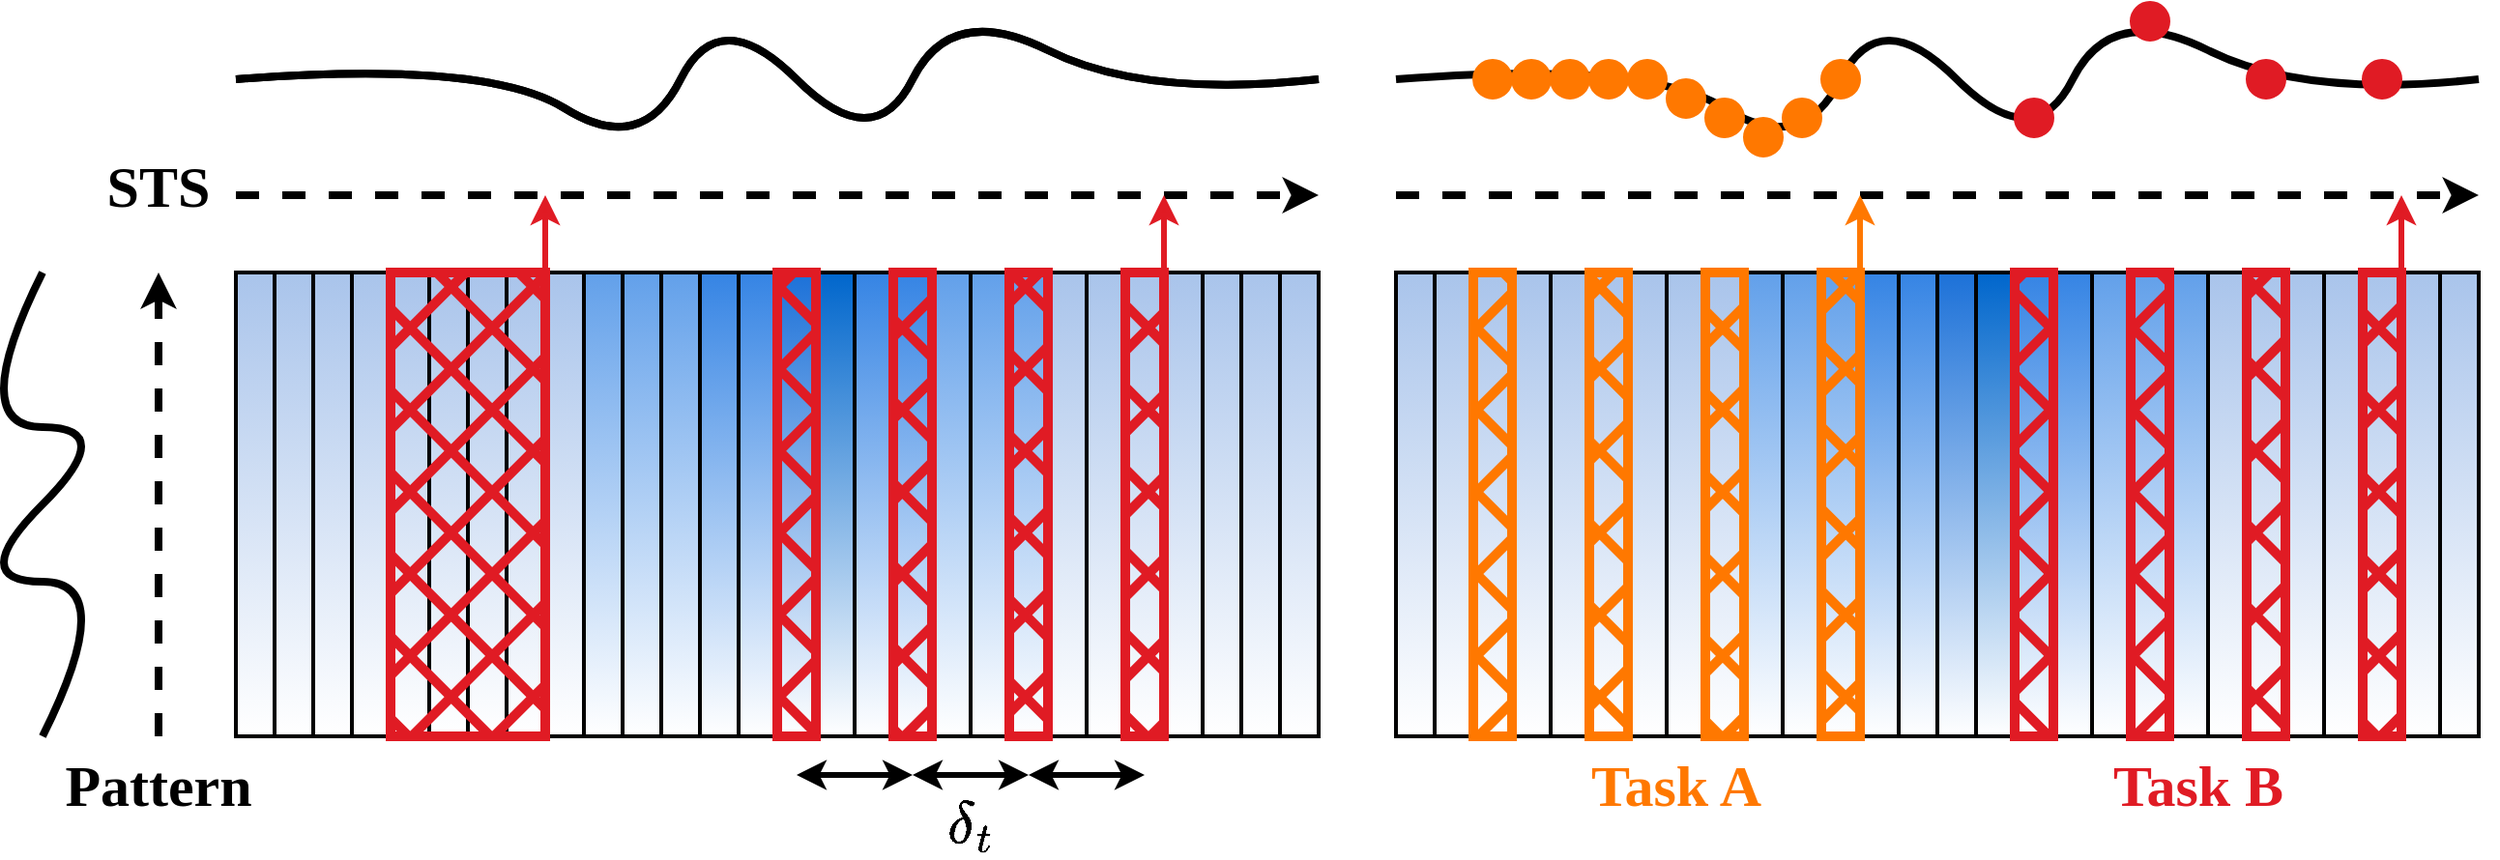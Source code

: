 <mxfile version="21.7.5" type="device">
  <diagram name="Page-1" id="MR886Cy3C2vmONpptm1g">
    <mxGraphModel dx="1434" dy="795" grid="1" gridSize="10" guides="1" tooltips="1" connect="1" arrows="1" fold="1" page="1" pageScale="1" pageWidth="850" pageHeight="1100" math="1" shadow="0">
      <root>
        <mxCell id="0" />
        <mxCell id="1" parent="0" />
        <mxCell id="sYHBdy-JRNSl79XV3VcK-65" value="" style="curved=1;endArrow=none;html=1;rounded=0;endFill=0;strokeWidth=4;movable=1;resizable=1;rotatable=1;deletable=1;editable=1;locked=0;connectable=1;" edge="1" parent="1">
          <mxGeometry width="50" height="50" relative="1" as="geometry">
            <mxPoint x="760" y="280" as="sourcePoint" />
            <mxPoint x="1320" y="280" as="targetPoint" />
            <Array as="points">
              <mxPoint x="890" y="270" />
              <mxPoint x="970" y="320" />
              <mxPoint x="1010" y="240" />
              <mxPoint x="1090" y="320" />
              <mxPoint x="1130" y="240" />
              <mxPoint x="1230" y="290" />
            </Array>
          </mxGeometry>
        </mxCell>
        <mxCell id="-HJEB60_RRp2c4dYzQ01-13" value="" style="endArrow=classic;html=1;rounded=0;strokeWidth=4;dashed=1;" parent="1" edge="1">
          <mxGeometry width="50" height="50" relative="1" as="geometry">
            <mxPoint x="160" y="340" as="sourcePoint" />
            <mxPoint x="720" y="340" as="targetPoint" />
          </mxGeometry>
        </mxCell>
        <mxCell id="-HJEB60_RRp2c4dYzQ01-14" value="&lt;font style=&quot;&quot;&gt;&lt;font style=&quot;font-size: 30px;&quot; face=&quot;Times New Roman&quot;&gt;&lt;b&gt;STS&lt;/b&gt;&lt;/font&gt;&lt;br&gt;&lt;/font&gt;" style="text;html=1;strokeColor=none;fillColor=none;align=center;verticalAlign=middle;whiteSpace=wrap;rounded=0;" parent="1" vertex="1">
          <mxGeometry x="90" y="320" width="60" height="30" as="geometry" />
        </mxCell>
        <mxCell id="-HJEB60_RRp2c4dYzQ01-60" value="" style="rounded=0;whiteSpace=wrap;html=1;fillColor=#0066CC;fontColor=#ffffff;strokeColor=#000000;gradientColor=#FFFFFF;strokeWidth=2;" parent="1" vertex="1">
          <mxGeometry x="460" y="380" width="20" height="240" as="geometry" />
        </mxCell>
        <mxCell id="-HJEB60_RRp2c4dYzQ01-77" value="&lt;font style=&quot;&quot;&gt;&lt;font face=&quot;Times New Roman&quot; style=&quot;font-size: 30px;&quot;&gt;&lt;b&gt;Pattern&lt;/b&gt;&lt;/font&gt;&lt;br&gt;&lt;/font&gt;" style="text;html=1;strokeColor=none;fillColor=none;align=center;verticalAlign=middle;whiteSpace=wrap;rounded=0;rotation=0;" parent="1" vertex="1">
          <mxGeometry x="90" y="630" width="60" height="30" as="geometry" />
        </mxCell>
        <mxCell id="Ikf6FC7bm7aYhZ_6xAEj-2" value="" style="rounded=0;whiteSpace=wrap;html=1;fillColor=#1c71d8;fontColor=#ffffff;strokeColor=#000000;gradientColor=#FFFFFF;strokeWidth=2;" parent="1" vertex="1">
          <mxGeometry x="440" y="380" width="20" height="240" as="geometry" />
        </mxCell>
        <mxCell id="Ikf6FC7bm7aYhZ_6xAEj-3" value="" style="rounded=0;whiteSpace=wrap;html=1;fillColor=#3584e4;fontColor=#ffffff;strokeColor=#000000;gradientColor=#FFFFFF;strokeWidth=2;" parent="1" vertex="1">
          <mxGeometry x="420" y="380" width="20" height="240" as="geometry" />
        </mxCell>
        <mxCell id="Ikf6FC7bm7aYhZ_6xAEj-6" value="" style="rounded=0;whiteSpace=wrap;html=1;fillColor=#3584e4;fontColor=#ffffff;strokeColor=#000000;gradientColor=#FFFFFF;strokeWidth=2;" parent="1" vertex="1">
          <mxGeometry x="400" y="380" width="20" height="240" as="geometry" />
        </mxCell>
        <mxCell id="Ikf6FC7bm7aYhZ_6xAEj-7" value="" style="rounded=0;whiteSpace=wrap;html=1;fillColor=#62a0ea;fontColor=#ffffff;strokeColor=#000000;gradientColor=#FFFFFF;strokeWidth=2;" parent="1" vertex="1">
          <mxGeometry x="380" y="380" width="20" height="240" as="geometry" />
        </mxCell>
        <mxCell id="Ikf6FC7bm7aYhZ_6xAEj-8" value="" style="rounded=0;whiteSpace=wrap;html=1;fillColor=#62a0ea;fontColor=#ffffff;strokeColor=#000000;gradientColor=#FFFFFF;strokeWidth=2;" parent="1" vertex="1">
          <mxGeometry x="360" y="380" width="20" height="240" as="geometry" />
        </mxCell>
        <mxCell id="Ikf6FC7bm7aYhZ_6xAEj-9" value="" style="rounded=0;whiteSpace=wrap;html=1;fillColor=#62a0ea;fontColor=#ffffff;strokeColor=#000000;gradientColor=#FFFFFF;strokeWidth=2;" parent="1" vertex="1">
          <mxGeometry x="340" y="380" width="20" height="240" as="geometry" />
        </mxCell>
        <mxCell id="Ikf6FC7bm7aYhZ_6xAEj-10" value="" style="rounded=0;whiteSpace=wrap;html=1;fillColor=#A9C4EB;fontColor=#ffffff;strokeColor=#000000;gradientColor=#FFFFFF;strokeWidth=2;" parent="1" vertex="1">
          <mxGeometry x="320" y="380" width="20" height="240" as="geometry" />
        </mxCell>
        <mxCell id="Ikf6FC7bm7aYhZ_6xAEj-11" value="" style="rounded=0;whiteSpace=wrap;html=1;fillColor=#A9C4EB;fontColor=#ffffff;strokeColor=#000000;gradientColor=#FFFFFF;strokeWidth=2;" parent="1" vertex="1">
          <mxGeometry x="300" y="380" width="20" height="240" as="geometry" />
        </mxCell>
        <mxCell id="Ikf6FC7bm7aYhZ_6xAEj-12" value="" style="rounded=0;whiteSpace=wrap;html=1;fillColor=#A9C4EB;fontColor=#ffffff;strokeColor=#000000;gradientColor=#FFFFFF;strokeWidth=2;" parent="1" vertex="1">
          <mxGeometry x="280" y="380" width="20" height="240" as="geometry" />
        </mxCell>
        <mxCell id="Ikf6FC7bm7aYhZ_6xAEj-13" value="" style="rounded=0;whiteSpace=wrap;html=1;fillColor=#A9C4EB;fontColor=#ffffff;strokeColor=#000000;gradientColor=#FFFFFF;strokeWidth=2;" parent="1" vertex="1">
          <mxGeometry x="260" y="380" width="20" height="240" as="geometry" />
        </mxCell>
        <mxCell id="Ikf6FC7bm7aYhZ_6xAEj-14" value="" style="rounded=0;whiteSpace=wrap;html=1;fillColor=#A9C4EB;fontColor=#ffffff;strokeColor=#000000;gradientColor=#FFFFFF;strokeWidth=2;" parent="1" vertex="1">
          <mxGeometry x="240" y="380" width="20" height="240" as="geometry" />
        </mxCell>
        <mxCell id="Ikf6FC7bm7aYhZ_6xAEj-15" value="" style="rounded=0;whiteSpace=wrap;html=1;fillColor=#A9C4EB;fontColor=#ffffff;strokeColor=#000000;gradientColor=#FFFFFF;strokeWidth=2;" parent="1" vertex="1">
          <mxGeometry x="220" y="380" width="20" height="240" as="geometry" />
        </mxCell>
        <mxCell id="Ikf6FC7bm7aYhZ_6xAEj-16" value="" style="rounded=0;whiteSpace=wrap;html=1;fillColor=#A9C4EB;fontColor=#ffffff;strokeColor=#000000;gradientColor=#FFFFFF;strokeWidth=2;" parent="1" vertex="1">
          <mxGeometry x="200" y="380" width="20" height="240" as="geometry" />
        </mxCell>
        <mxCell id="Ikf6FC7bm7aYhZ_6xAEj-17" value="" style="rounded=0;whiteSpace=wrap;html=1;fillColor=#A9C4EB;fontColor=#ffffff;strokeColor=#000000;gradientColor=#FFFFFF;strokeWidth=2;" parent="1" vertex="1">
          <mxGeometry x="180" y="380" width="20" height="240" as="geometry" />
        </mxCell>
        <mxCell id="Ikf6FC7bm7aYhZ_6xAEj-18" value="" style="rounded=0;whiteSpace=wrap;html=1;fillColor=#A9C4EB;fontColor=#ffffff;strokeColor=#000000;gradientColor=#FFFFFF;strokeWidth=2;" parent="1" vertex="1">
          <mxGeometry x="160" y="380" width="20" height="240" as="geometry" />
        </mxCell>
        <mxCell id="Ikf6FC7bm7aYhZ_6xAEj-21" value="" style="curved=1;endArrow=none;html=1;rounded=0;strokeWidth=4;endFill=0;" parent="1" edge="1">
          <mxGeometry width="50" height="50" relative="1" as="geometry">
            <mxPoint x="60" y="620" as="sourcePoint" />
            <mxPoint x="60" y="380" as="targetPoint" />
            <Array as="points">
              <mxPoint x="100" y="540" />
              <mxPoint x="20" y="540" />
              <mxPoint x="100" y="460" />
              <mxPoint x="20" y="460" />
            </Array>
          </mxGeometry>
        </mxCell>
        <mxCell id="Ikf6FC7bm7aYhZ_6xAEj-22" style="edgeStyle=orthogonalEdgeStyle;rounded=0;orthogonalLoop=1;jettySize=auto;html=1;exitX=0.5;exitY=1;exitDx=0;exitDy=0;" parent="1" source="-HJEB60_RRp2c4dYzQ01-77" target="-HJEB60_RRp2c4dYzQ01-77" edge="1">
          <mxGeometry relative="1" as="geometry" />
        </mxCell>
        <mxCell id="Ikf6FC7bm7aYhZ_6xAEj-24" value="" style="rounded=0;whiteSpace=wrap;html=1;fillColor=#3584e4;fontColor=#ffffff;strokeColor=#000000;gradientColor=#FFFFFF;strokeWidth=2;" parent="1" vertex="1">
          <mxGeometry x="480" y="380" width="20" height="240" as="geometry" />
        </mxCell>
        <mxCell id="Ikf6FC7bm7aYhZ_6xAEj-25" value="" style="rounded=0;whiteSpace=wrap;html=1;fillColor=#3584e4;fontColor=#ffffff;strokeColor=#000000;gradientColor=#FFFFFF;strokeWidth=2;" parent="1" vertex="1">
          <mxGeometry x="500" y="380" width="20" height="240" as="geometry" />
        </mxCell>
        <mxCell id="Ikf6FC7bm7aYhZ_6xAEj-26" value="" style="rounded=0;whiteSpace=wrap;html=1;fillColor=#62a0ea;fontColor=#ffffff;strokeColor=#000000;gradientColor=#FFFFFF;strokeWidth=2;" parent="1" vertex="1">
          <mxGeometry x="520" y="380" width="20" height="240" as="geometry" />
        </mxCell>
        <mxCell id="Ikf6FC7bm7aYhZ_6xAEj-27" value="" style="rounded=0;whiteSpace=wrap;html=1;fillColor=#62a0ea;fontColor=#ffffff;strokeColor=#000000;gradientColor=#FFFFFF;strokeWidth=2;" parent="1" vertex="1">
          <mxGeometry x="540" y="380" width="20" height="240" as="geometry" />
        </mxCell>
        <mxCell id="Ikf6FC7bm7aYhZ_6xAEj-28" value="" style="rounded=0;whiteSpace=wrap;html=1;fillColor=#62a0ea;fontColor=#ffffff;strokeColor=#000000;gradientColor=#FFFFFF;strokeWidth=2;" parent="1" vertex="1">
          <mxGeometry x="560" y="380" width="20" height="240" as="geometry" />
        </mxCell>
        <mxCell id="Ikf6FC7bm7aYhZ_6xAEj-29" value="" style="rounded=0;whiteSpace=wrap;html=1;fillColor=#A9C4EB;fontColor=#ffffff;strokeColor=#000000;gradientColor=#FFFFFF;strokeWidth=2;" parent="1" vertex="1">
          <mxGeometry x="580" y="380" width="20" height="240" as="geometry" />
        </mxCell>
        <mxCell id="Ikf6FC7bm7aYhZ_6xAEj-30" value="" style="rounded=0;whiteSpace=wrap;html=1;fillColor=#A9C4EB;fontColor=#ffffff;strokeColor=#000000;gradientColor=#FFFFFF;strokeWidth=2;" parent="1" vertex="1">
          <mxGeometry x="600" y="380" width="20" height="240" as="geometry" />
        </mxCell>
        <mxCell id="Ikf6FC7bm7aYhZ_6xAEj-31" value="" style="rounded=0;whiteSpace=wrap;html=1;fillColor=#A9C4EB;fontColor=#ffffff;strokeColor=#000000;gradientColor=#FFFFFF;strokeWidth=2;" parent="1" vertex="1">
          <mxGeometry x="620" y="380" width="20" height="240" as="geometry" />
        </mxCell>
        <mxCell id="Ikf6FC7bm7aYhZ_6xAEj-32" value="" style="rounded=0;whiteSpace=wrap;html=1;fillColor=#A9C4EB;fontColor=#ffffff;strokeColor=#000000;gradientColor=#FFFFFF;strokeWidth=2;" parent="1" vertex="1">
          <mxGeometry x="640" y="380" width="20" height="240" as="geometry" />
        </mxCell>
        <mxCell id="Ikf6FC7bm7aYhZ_6xAEj-33" value="" style="rounded=0;whiteSpace=wrap;html=1;fillColor=#A9C4EB;fontColor=#ffffff;strokeColor=#000000;gradientColor=#FFFFFF;strokeWidth=2;" parent="1" vertex="1">
          <mxGeometry x="660" y="380" width="20" height="240" as="geometry" />
        </mxCell>
        <mxCell id="Ikf6FC7bm7aYhZ_6xAEj-34" value="" style="rounded=0;whiteSpace=wrap;html=1;fillColor=#A9C4EB;fontColor=#ffffff;strokeColor=#000000;gradientColor=#FFFFFF;strokeWidth=2;" parent="1" vertex="1">
          <mxGeometry x="680" y="380" width="20" height="240" as="geometry" />
        </mxCell>
        <mxCell id="Ikf6FC7bm7aYhZ_6xAEj-35" value="" style="rounded=0;whiteSpace=wrap;html=1;fillColor=#A9C4EB;fontColor=#ffffff;strokeColor=#000000;gradientColor=#FFFFFF;strokeWidth=2;" parent="1" vertex="1">
          <mxGeometry x="700" y="380" width="20" height="240" as="geometry" />
        </mxCell>
        <mxCell id="Ikf6FC7bm7aYhZ_6xAEj-45" value="" style="curved=1;endArrow=none;html=1;rounded=0;endFill=0;strokeWidth=4;" parent="1" edge="1">
          <mxGeometry width="50" height="50" relative="1" as="geometry">
            <mxPoint x="160" y="280" as="sourcePoint" />
            <mxPoint x="720" y="280" as="targetPoint" />
            <Array as="points">
              <mxPoint x="290" y="270" />
              <mxPoint x="370" y="320" />
              <mxPoint x="410" y="240" />
              <mxPoint x="490" y="320" />
              <mxPoint x="530" y="240" />
              <mxPoint x="630" y="290" />
            </Array>
          </mxGeometry>
        </mxCell>
        <mxCell id="Ikf6FC7bm7aYhZ_6xAEj-46" value="" style="endArrow=classic;html=1;rounded=0;strokeWidth=4;dashed=1;" parent="1" edge="1">
          <mxGeometry width="50" height="50" relative="1" as="geometry">
            <mxPoint x="120" y="620" as="sourcePoint" />
            <mxPoint x="120" y="380" as="targetPoint" />
          </mxGeometry>
        </mxCell>
        <mxCell id="Ikf6FC7bm7aYhZ_6xAEj-47" value="" style="rounded=0;whiteSpace=wrap;html=1;fillColor=#e01b24;strokeWidth=5;strokeColor=#e01b24;fillStyle=cross-hatch;" parent="1" vertex="1">
          <mxGeometry x="240" y="380" width="80" height="240" as="geometry" />
        </mxCell>
        <mxCell id="Ikf6FC7bm7aYhZ_6xAEj-48" value="" style="rounded=0;whiteSpace=wrap;html=1;fillColor=#e01b24;strokeWidth=5;strokeColor=#e01b24;fillStyle=cross-hatch;" parent="1" vertex="1">
          <mxGeometry x="620" y="380" width="20" height="240" as="geometry" />
        </mxCell>
        <mxCell id="Ikf6FC7bm7aYhZ_6xAEj-49" value="" style="endArrow=classic;html=1;rounded=0;exitX=1;exitY=0;exitDx=0;exitDy=0;strokeWidth=3;strokeColor=#e01b24;" parent="1" source="Ikf6FC7bm7aYhZ_6xAEj-47" edge="1">
          <mxGeometry width="50" height="50" relative="1" as="geometry">
            <mxPoint x="400" y="560" as="sourcePoint" />
            <mxPoint x="320" y="340" as="targetPoint" />
          </mxGeometry>
        </mxCell>
        <mxCell id="Ikf6FC7bm7aYhZ_6xAEj-50" value="" style="rounded=0;whiteSpace=wrap;html=1;fillColor=#e01b24;strokeWidth=5;strokeColor=#e01b24;fillStyle=cross-hatch;" parent="1" vertex="1">
          <mxGeometry x="560" y="380" width="20" height="240" as="geometry" />
        </mxCell>
        <mxCell id="Ikf6FC7bm7aYhZ_6xAEj-51" value="" style="rounded=0;whiteSpace=wrap;html=1;fillColor=#e01b24;strokeWidth=5;strokeColor=#e01b24;fillStyle=cross-hatch;" parent="1" vertex="1">
          <mxGeometry x="500" y="380" width="20" height="240" as="geometry" />
        </mxCell>
        <mxCell id="Ikf6FC7bm7aYhZ_6xAEj-52" value="" style="rounded=0;whiteSpace=wrap;html=1;fillColor=#e01b24;strokeWidth=5;strokeColor=#e01b24;fillStyle=cross-hatch;" parent="1" vertex="1">
          <mxGeometry x="440" y="380" width="20" height="240" as="geometry" />
        </mxCell>
        <mxCell id="Ikf6FC7bm7aYhZ_6xAEj-53" value="" style="endArrow=classic;html=1;rounded=0;exitX=0;exitY=0;exitDx=0;exitDy=0;strokeWidth=3;strokeColor=#e01b24;" parent="1" source="Ikf6FC7bm7aYhZ_6xAEj-32" edge="1">
          <mxGeometry width="50" height="50" relative="1" as="geometry">
            <mxPoint x="330" y="390" as="sourcePoint" />
            <mxPoint x="640" y="340" as="targetPoint" />
          </mxGeometry>
        </mxCell>
        <mxCell id="Ikf6FC7bm7aYhZ_6xAEj-54" value="" style="endArrow=classic;startArrow=classic;html=1;rounded=0;strokeWidth=3;" parent="1" edge="1">
          <mxGeometry width="50" height="50" relative="1" as="geometry">
            <mxPoint x="450" y="640" as="sourcePoint" />
            <mxPoint x="510" y="640" as="targetPoint" />
          </mxGeometry>
        </mxCell>
        <mxCell id="Ikf6FC7bm7aYhZ_6xAEj-55" value="" style="endArrow=classic;startArrow=classic;html=1;rounded=0;strokeWidth=3;" parent="1" edge="1">
          <mxGeometry width="50" height="50" relative="1" as="geometry">
            <mxPoint x="510" y="640" as="sourcePoint" />
            <mxPoint x="570" y="640" as="targetPoint" />
          </mxGeometry>
        </mxCell>
        <mxCell id="Ikf6FC7bm7aYhZ_6xAEj-56" value="" style="endArrow=classic;startArrow=classic;html=1;rounded=0;strokeWidth=3;" parent="1" edge="1">
          <mxGeometry width="50" height="50" relative="1" as="geometry">
            <mxPoint x="570" y="640" as="sourcePoint" />
            <mxPoint x="630" y="640" as="targetPoint" />
          </mxGeometry>
        </mxCell>
        <mxCell id="Ikf6FC7bm7aYhZ_6xAEj-58" value="&lt;div&gt;&lt;font style=&quot;&quot;&gt;&lt;font style=&quot;font-size: 30px;&quot; face=&quot;Times New Roman&quot;&gt;&lt;b&gt;$$\delta_t$$&lt;/b&gt;&lt;/font&gt;&lt;/font&gt;&lt;/div&gt;" style="text;html=1;strokeColor=none;fillColor=none;align=center;verticalAlign=middle;whiteSpace=wrap;rounded=0;" parent="1" vertex="1">
          <mxGeometry x="510" y="650" width="60" height="30" as="geometry" />
        </mxCell>
        <mxCell id="sYHBdy-JRNSl79XV3VcK-1" value="" style="endArrow=classic;html=1;rounded=0;strokeWidth=4;dashed=1;" edge="1" parent="1">
          <mxGeometry width="50" height="50" relative="1" as="geometry">
            <mxPoint x="760" y="340" as="sourcePoint" />
            <mxPoint x="1320" y="340" as="targetPoint" />
          </mxGeometry>
        </mxCell>
        <mxCell id="sYHBdy-JRNSl79XV3VcK-3" value="" style="rounded=0;whiteSpace=wrap;html=1;fillColor=#0066CC;fontColor=#ffffff;strokeColor=#000000;gradientColor=#FFFFFF;strokeWidth=2;" vertex="1" parent="1">
          <mxGeometry x="1060" y="380" width="20" height="240" as="geometry" />
        </mxCell>
        <mxCell id="sYHBdy-JRNSl79XV3VcK-5" value="" style="rounded=0;whiteSpace=wrap;html=1;fillColor=#1c71d8;fontColor=#ffffff;strokeColor=#000000;gradientColor=#FFFFFF;strokeWidth=2;" vertex="1" parent="1">
          <mxGeometry x="1040" y="380" width="20" height="240" as="geometry" />
        </mxCell>
        <mxCell id="sYHBdy-JRNSl79XV3VcK-6" value="" style="rounded=0;whiteSpace=wrap;html=1;fillColor=#3584e4;fontColor=#ffffff;strokeColor=#000000;gradientColor=#FFFFFF;strokeWidth=2;" vertex="1" parent="1">
          <mxGeometry x="1020" y="380" width="20" height="240" as="geometry" />
        </mxCell>
        <mxCell id="sYHBdy-JRNSl79XV3VcK-7" value="" style="rounded=0;whiteSpace=wrap;html=1;fillColor=#3584e4;fontColor=#ffffff;strokeColor=#000000;gradientColor=#FFFFFF;strokeWidth=2;" vertex="1" parent="1">
          <mxGeometry x="1000" y="380" width="20" height="240" as="geometry" />
        </mxCell>
        <mxCell id="sYHBdy-JRNSl79XV3VcK-8" value="" style="rounded=0;whiteSpace=wrap;html=1;fillColor=#62a0ea;fontColor=#ffffff;strokeColor=#000000;gradientColor=#FFFFFF;strokeWidth=2;" vertex="1" parent="1">
          <mxGeometry x="980" y="380" width="20" height="240" as="geometry" />
        </mxCell>
        <mxCell id="sYHBdy-JRNSl79XV3VcK-9" value="" style="rounded=0;whiteSpace=wrap;html=1;fillColor=#62a0ea;fontColor=#ffffff;strokeColor=#000000;gradientColor=#FFFFFF;strokeWidth=2;" vertex="1" parent="1">
          <mxGeometry x="960" y="380" width="20" height="240" as="geometry" />
        </mxCell>
        <mxCell id="sYHBdy-JRNSl79XV3VcK-10" value="" style="rounded=0;whiteSpace=wrap;html=1;fillColor=#62a0ea;fontColor=#ffffff;strokeColor=#000000;gradientColor=#FFFFFF;strokeWidth=2;" vertex="1" parent="1">
          <mxGeometry x="940" y="380" width="20" height="240" as="geometry" />
        </mxCell>
        <mxCell id="sYHBdy-JRNSl79XV3VcK-11" value="" style="rounded=0;whiteSpace=wrap;html=1;fillColor=#A9C4EB;fontColor=#ffffff;strokeColor=#000000;gradientColor=#FFFFFF;strokeWidth=2;" vertex="1" parent="1">
          <mxGeometry x="920" y="380" width="20" height="240" as="geometry" />
        </mxCell>
        <mxCell id="sYHBdy-JRNSl79XV3VcK-12" value="" style="rounded=0;whiteSpace=wrap;html=1;fillColor=#A9C4EB;fontColor=#ffffff;strokeColor=#000000;gradientColor=#FFFFFF;strokeWidth=2;" vertex="1" parent="1">
          <mxGeometry x="900" y="380" width="20" height="240" as="geometry" />
        </mxCell>
        <mxCell id="sYHBdy-JRNSl79XV3VcK-13" value="" style="rounded=0;whiteSpace=wrap;html=1;fillColor=#A9C4EB;fontColor=#ffffff;strokeColor=#000000;gradientColor=#FFFFFF;strokeWidth=2;" vertex="1" parent="1">
          <mxGeometry x="880" y="380" width="20" height="240" as="geometry" />
        </mxCell>
        <mxCell id="sYHBdy-JRNSl79XV3VcK-14" value="" style="rounded=0;whiteSpace=wrap;html=1;fillColor=#A9C4EB;fontColor=#ffffff;strokeColor=#000000;gradientColor=#FFFFFF;strokeWidth=2;" vertex="1" parent="1">
          <mxGeometry x="860" y="380" width="20" height="240" as="geometry" />
        </mxCell>
        <mxCell id="sYHBdy-JRNSl79XV3VcK-15" value="" style="rounded=0;whiteSpace=wrap;html=1;fillColor=#A9C4EB;fontColor=#ffffff;strokeColor=#000000;gradientColor=#FFFFFF;strokeWidth=2;" vertex="1" parent="1">
          <mxGeometry x="840" y="380" width="20" height="240" as="geometry" />
        </mxCell>
        <mxCell id="sYHBdy-JRNSl79XV3VcK-16" value="" style="rounded=0;whiteSpace=wrap;html=1;fillColor=#A9C4EB;fontColor=#ffffff;strokeColor=#000000;gradientColor=#FFFFFF;strokeWidth=2;" vertex="1" parent="1">
          <mxGeometry x="820" y="380" width="20" height="240" as="geometry" />
        </mxCell>
        <mxCell id="sYHBdy-JRNSl79XV3VcK-17" value="" style="rounded=0;whiteSpace=wrap;html=1;fillColor=#A9C4EB;fontColor=#ffffff;strokeColor=#000000;gradientColor=#FFFFFF;strokeWidth=2;" vertex="1" parent="1">
          <mxGeometry x="800" y="380" width="20" height="240" as="geometry" />
        </mxCell>
        <mxCell id="sYHBdy-JRNSl79XV3VcK-18" value="" style="rounded=0;whiteSpace=wrap;html=1;fillColor=#A9C4EB;fontColor=#ffffff;strokeColor=#000000;gradientColor=#FFFFFF;strokeWidth=2;" vertex="1" parent="1">
          <mxGeometry x="780" y="380" width="20" height="240" as="geometry" />
        </mxCell>
        <mxCell id="sYHBdy-JRNSl79XV3VcK-19" value="" style="rounded=0;whiteSpace=wrap;html=1;fillColor=#A9C4EB;fontColor=#ffffff;strokeColor=#000000;gradientColor=#FFFFFF;strokeWidth=2;" vertex="1" parent="1">
          <mxGeometry x="760" y="380" width="20" height="240" as="geometry" />
        </mxCell>
        <mxCell id="sYHBdy-JRNSl79XV3VcK-22" value="" style="rounded=0;whiteSpace=wrap;html=1;fillColor=#3584e4;fontColor=#ffffff;strokeColor=#000000;gradientColor=#FFFFFF;strokeWidth=2;" vertex="1" parent="1">
          <mxGeometry x="1080" y="380" width="20" height="240" as="geometry" />
        </mxCell>
        <mxCell id="sYHBdy-JRNSl79XV3VcK-23" value="" style="rounded=0;whiteSpace=wrap;html=1;fillColor=#3584e4;fontColor=#ffffff;strokeColor=#000000;gradientColor=#FFFFFF;strokeWidth=2;" vertex="1" parent="1">
          <mxGeometry x="1100" y="380" width="20" height="240" as="geometry" />
        </mxCell>
        <mxCell id="sYHBdy-JRNSl79XV3VcK-24" value="" style="rounded=0;whiteSpace=wrap;html=1;fillColor=#62a0ea;fontColor=#ffffff;strokeColor=#000000;gradientColor=#FFFFFF;strokeWidth=2;" vertex="1" parent="1">
          <mxGeometry x="1120" y="380" width="20" height="240" as="geometry" />
        </mxCell>
        <mxCell id="sYHBdy-JRNSl79XV3VcK-25" value="" style="rounded=0;whiteSpace=wrap;html=1;fillColor=#62a0ea;fontColor=#ffffff;strokeColor=#000000;gradientColor=#FFFFFF;strokeWidth=2;" vertex="1" parent="1">
          <mxGeometry x="1140" y="380" width="20" height="240" as="geometry" />
        </mxCell>
        <mxCell id="sYHBdy-JRNSl79XV3VcK-26" value="" style="rounded=0;whiteSpace=wrap;html=1;fillColor=#62a0ea;fontColor=#ffffff;strokeColor=#000000;gradientColor=#FFFFFF;strokeWidth=2;" vertex="1" parent="1">
          <mxGeometry x="1160" y="380" width="20" height="240" as="geometry" />
        </mxCell>
        <mxCell id="sYHBdy-JRNSl79XV3VcK-27" value="" style="rounded=0;whiteSpace=wrap;html=1;fillColor=#A9C4EB;fontColor=#ffffff;strokeColor=#000000;gradientColor=#FFFFFF;strokeWidth=2;" vertex="1" parent="1">
          <mxGeometry x="1180" y="380" width="20" height="240" as="geometry" />
        </mxCell>
        <mxCell id="sYHBdy-JRNSl79XV3VcK-28" value="" style="rounded=0;whiteSpace=wrap;html=1;fillColor=#A9C4EB;fontColor=#ffffff;strokeColor=#000000;gradientColor=#FFFFFF;strokeWidth=2;" vertex="1" parent="1">
          <mxGeometry x="1200" y="380" width="20" height="240" as="geometry" />
        </mxCell>
        <mxCell id="sYHBdy-JRNSl79XV3VcK-29" value="" style="rounded=0;whiteSpace=wrap;html=1;fillColor=#A9C4EB;fontColor=#ffffff;strokeColor=#000000;gradientColor=#FFFFFF;strokeWidth=2;" vertex="1" parent="1">
          <mxGeometry x="1220" y="380" width="20" height="240" as="geometry" />
        </mxCell>
        <mxCell id="sYHBdy-JRNSl79XV3VcK-30" value="" style="rounded=0;whiteSpace=wrap;html=1;fillColor=#A9C4EB;fontColor=#ffffff;strokeColor=#000000;gradientColor=#FFFFFF;strokeWidth=2;" vertex="1" parent="1">
          <mxGeometry x="1240" y="380" width="20" height="240" as="geometry" />
        </mxCell>
        <mxCell id="sYHBdy-JRNSl79XV3VcK-31" value="" style="rounded=0;whiteSpace=wrap;html=1;fillColor=#A9C4EB;fontColor=#ffffff;strokeColor=#000000;gradientColor=#FFFFFF;strokeWidth=2;" vertex="1" parent="1">
          <mxGeometry x="1260" y="380" width="20" height="240" as="geometry" />
        </mxCell>
        <mxCell id="sYHBdy-JRNSl79XV3VcK-32" value="" style="rounded=0;whiteSpace=wrap;html=1;fillColor=#A9C4EB;fontColor=#ffffff;strokeColor=#000000;gradientColor=#FFFFFF;strokeWidth=2;" vertex="1" parent="1">
          <mxGeometry x="1280" y="380" width="20" height="240" as="geometry" />
        </mxCell>
        <mxCell id="sYHBdy-JRNSl79XV3VcK-33" value="" style="rounded=0;whiteSpace=wrap;html=1;fillColor=#A9C4EB;fontColor=#ffffff;strokeColor=#000000;gradientColor=#FFFFFF;strokeWidth=2;" vertex="1" parent="1">
          <mxGeometry x="1300" y="380" width="20" height="240" as="geometry" />
        </mxCell>
        <mxCell id="sYHBdy-JRNSl79XV3VcK-34" value="" style="curved=1;endArrow=none;html=1;rounded=0;endFill=0;strokeWidth=4;movable=0;resizable=0;rotatable=0;deletable=0;editable=0;locked=1;connectable=0;" edge="1" parent="1">
          <mxGeometry width="50" height="50" relative="1" as="geometry">
            <mxPoint x="160" y="280" as="sourcePoint" />
            <mxPoint x="720" y="280" as="targetPoint" />
            <Array as="points">
              <mxPoint x="290" y="270" />
              <mxPoint x="370" y="320" />
              <mxPoint x="410" y="240" />
              <mxPoint x="490" y="320" />
              <mxPoint x="530" y="240" />
              <mxPoint x="630" y="290" />
            </Array>
          </mxGeometry>
        </mxCell>
        <mxCell id="sYHBdy-JRNSl79XV3VcK-36" value="" style="rounded=0;whiteSpace=wrap;html=1;fillColor=#e01b24;strokeWidth=5;strokeColor=#e01b24;fillStyle=cross-hatch;" vertex="1" parent="1">
          <mxGeometry x="1260" y="380" width="20" height="240" as="geometry" />
        </mxCell>
        <mxCell id="sYHBdy-JRNSl79XV3VcK-37" value="" style="rounded=0;whiteSpace=wrap;html=1;fillColor=#e01b24;strokeWidth=5;strokeColor=#e01b24;fillStyle=cross-hatch;" vertex="1" parent="1">
          <mxGeometry x="1200" y="380" width="20" height="240" as="geometry" />
        </mxCell>
        <mxCell id="sYHBdy-JRNSl79XV3VcK-38" value="" style="rounded=0;whiteSpace=wrap;html=1;fillColor=#e01b24;strokeWidth=5;strokeColor=#e01b24;fillStyle=cross-hatch;" vertex="1" parent="1">
          <mxGeometry x="1140" y="380" width="20" height="240" as="geometry" />
        </mxCell>
        <mxCell id="sYHBdy-JRNSl79XV3VcK-39" value="" style="rounded=0;whiteSpace=wrap;html=1;fillColor=#e01b24;strokeWidth=5;strokeColor=#e01b24;fillStyle=cross-hatch;" vertex="1" parent="1">
          <mxGeometry x="1080" y="380" width="20" height="240" as="geometry" />
        </mxCell>
        <mxCell id="sYHBdy-JRNSl79XV3VcK-40" value="" style="endArrow=classic;html=1;rounded=0;exitX=1;exitY=0;exitDx=0;exitDy=0;strokeWidth=3;strokeColor=#e01b24;" edge="1" parent="1" source="sYHBdy-JRNSl79XV3VcK-36">
          <mxGeometry width="50" height="50" relative="1" as="geometry">
            <mxPoint x="930" y="390" as="sourcePoint" />
            <mxPoint x="1280" y="340" as="targetPoint" />
          </mxGeometry>
        </mxCell>
        <mxCell id="sYHBdy-JRNSl79XV3VcK-41" value="" style="rounded=0;whiteSpace=wrap;html=1;fillColor=#ff7800;strokeWidth=5;strokeColor=#ff7800;fillStyle=cross-hatch;" vertex="1" parent="1">
          <mxGeometry x="980" y="380" width="20" height="240" as="geometry" />
        </mxCell>
        <mxCell id="sYHBdy-JRNSl79XV3VcK-42" value="" style="ellipse;whiteSpace=wrap;html=1;fillColor=#ff7800;strokeColor=#ff7800;points=[];" vertex="1" parent="1">
          <mxGeometry x="980" y="270" width="20" height="20" as="geometry" />
        </mxCell>
        <mxCell id="sYHBdy-JRNSl79XV3VcK-43" value="" style="ellipse;whiteSpace=wrap;html=1;fillColor=#ff7800;strokeColor=#ff7800;points=[];" vertex="1" parent="1">
          <mxGeometry x="860" y="270" width="20" height="20" as="geometry" />
        </mxCell>
        <mxCell id="sYHBdy-JRNSl79XV3VcK-44" value="" style="rounded=0;whiteSpace=wrap;html=1;fillColor=#ff7800;strokeWidth=5;strokeColor=#ff7800;fillStyle=cross-hatch;" vertex="1" parent="1">
          <mxGeometry x="920" y="380" width="20" height="240" as="geometry" />
        </mxCell>
        <mxCell id="sYHBdy-JRNSl79XV3VcK-45" value="" style="rounded=0;whiteSpace=wrap;html=1;fillColor=#ff7800;strokeWidth=5;strokeColor=#ff7800;fillStyle=cross-hatch;" vertex="1" parent="1">
          <mxGeometry x="860" y="380" width="20" height="240" as="geometry" />
        </mxCell>
        <mxCell id="sYHBdy-JRNSl79XV3VcK-46" value="" style="rounded=0;whiteSpace=wrap;html=1;fillColor=#ff7800;strokeWidth=5;strokeColor=#ff7800;fillStyle=cross-hatch;" vertex="1" parent="1">
          <mxGeometry x="800" y="380" width="20" height="240" as="geometry" />
        </mxCell>
        <mxCell id="sYHBdy-JRNSl79XV3VcK-47" value="" style="ellipse;whiteSpace=wrap;html=1;fillColor=#ff7800;strokeColor=#ff7800;points=[];" vertex="1" parent="1">
          <mxGeometry x="920" y="290" width="20" height="20" as="geometry" />
        </mxCell>
        <mxCell id="sYHBdy-JRNSl79XV3VcK-48" value="" style="ellipse;whiteSpace=wrap;html=1;fillColor=#ff7800;strokeColor=#ff7800;points=[];" vertex="1" parent="1">
          <mxGeometry x="940" y="300" width="20" height="20" as="geometry" />
        </mxCell>
        <mxCell id="sYHBdy-JRNSl79XV3VcK-49" value="" style="ellipse;whiteSpace=wrap;html=1;fillColor=#ff7800;strokeColor=#ff7800;points=[];" vertex="1" parent="1">
          <mxGeometry x="960" y="290" width="20" height="20" as="geometry" />
        </mxCell>
        <mxCell id="sYHBdy-JRNSl79XV3VcK-50" value="" style="ellipse;whiteSpace=wrap;html=1;fillColor=#ff7800;strokeColor=#ff7800;points=[];" vertex="1" parent="1">
          <mxGeometry x="900" y="280" width="20" height="20" as="geometry" />
        </mxCell>
        <mxCell id="sYHBdy-JRNSl79XV3VcK-51" value="" style="ellipse;whiteSpace=wrap;html=1;fillColor=#ff7800;strokeColor=#ff7800;points=[];" vertex="1" parent="1">
          <mxGeometry x="880" y="270" width="20" height="20" as="geometry" />
        </mxCell>
        <mxCell id="sYHBdy-JRNSl79XV3VcK-52" value="" style="ellipse;whiteSpace=wrap;html=1;fillColor=#ff7800;strokeColor=#ff7800;points=[];" vertex="1" parent="1">
          <mxGeometry x="840" y="270" width="20" height="20" as="geometry" />
        </mxCell>
        <mxCell id="sYHBdy-JRNSl79XV3VcK-53" value="" style="ellipse;whiteSpace=wrap;html=1;fillColor=#ff7800;strokeColor=#ff7800;points=[];" vertex="1" parent="1">
          <mxGeometry x="820" y="270" width="20" height="20" as="geometry" />
        </mxCell>
        <mxCell id="sYHBdy-JRNSl79XV3VcK-54" value="" style="ellipse;whiteSpace=wrap;html=1;fillColor=#ff7800;strokeColor=#ff7800;points=[];" vertex="1" parent="1">
          <mxGeometry x="800" y="270" width="20" height="20" as="geometry" />
        </mxCell>
        <mxCell id="sYHBdy-JRNSl79XV3VcK-55" value="" style="endArrow=classic;html=1;rounded=0;exitX=1;exitY=0;exitDx=0;exitDy=0;strokeWidth=3;strokeColor=#ff7800;" edge="1" parent="1" source="sYHBdy-JRNSl79XV3VcK-41">
          <mxGeometry width="50" height="50" relative="1" as="geometry">
            <mxPoint x="1290" y="390" as="sourcePoint" />
            <mxPoint x="1000" y="340" as="targetPoint" />
          </mxGeometry>
        </mxCell>
        <mxCell id="sYHBdy-JRNSl79XV3VcK-56" value="" style="ellipse;whiteSpace=wrap;html=1;fillColor=#e01b24;strokeColor=#e01b24;points=[];" vertex="1" parent="1">
          <mxGeometry x="1080" y="290" width="20" height="20" as="geometry" />
        </mxCell>
        <mxCell id="sYHBdy-JRNSl79XV3VcK-57" value="" style="ellipse;whiteSpace=wrap;html=1;fillColor=#e01b24;strokeColor=#e01b24;points=[];" vertex="1" parent="1">
          <mxGeometry x="1140" y="240" width="20" height="20" as="geometry" />
        </mxCell>
        <mxCell id="sYHBdy-JRNSl79XV3VcK-58" value="" style="ellipse;whiteSpace=wrap;html=1;fillColor=#e01b24;strokeColor=#e01b24;points=[];" vertex="1" parent="1">
          <mxGeometry x="1200" y="270" width="20" height="20" as="geometry" />
        </mxCell>
        <mxCell id="sYHBdy-JRNSl79XV3VcK-59" value="" style="ellipse;whiteSpace=wrap;html=1;fillColor=#e01b24;strokeColor=#e01b24;points=[];" vertex="1" parent="1">
          <mxGeometry x="1260" y="270" width="20" height="20" as="geometry" />
        </mxCell>
        <mxCell id="sYHBdy-JRNSl79XV3VcK-60" value="&lt;font style=&quot;&quot;&gt;&lt;font style=&quot;font-size: 30px;&quot; face=&quot;Times New Roman&quot;&gt;&lt;b&gt;Task A&lt;/b&gt;&lt;/font&gt;&lt;br&gt;&lt;/font&gt;" style="text;html=1;strokeColor=none;fillColor=none;align=center;verticalAlign=middle;whiteSpace=wrap;rounded=0;fontColor=#ff7800;labelBorderColor=none;labelBackgroundColor=none;" vertex="1" parent="1">
          <mxGeometry x="850" y="630" width="110" height="30" as="geometry" />
        </mxCell>
        <mxCell id="sYHBdy-JRNSl79XV3VcK-61" value="&lt;font style=&quot;&quot;&gt;&lt;font style=&quot;font-size: 30px;&quot; face=&quot;Times New Roman&quot;&gt;&lt;b&gt;Task B&lt;/b&gt;&lt;/font&gt;&lt;br&gt;&lt;/font&gt;" style="text;html=1;strokeColor=none;fillColor=none;align=center;verticalAlign=middle;whiteSpace=wrap;rounded=0;fontColor=#e01b24;labelBorderColor=none;labelBackgroundColor=none;" vertex="1" parent="1">
          <mxGeometry x="1120" y="630" width="110" height="30" as="geometry" />
        </mxCell>
      </root>
    </mxGraphModel>
  </diagram>
</mxfile>
